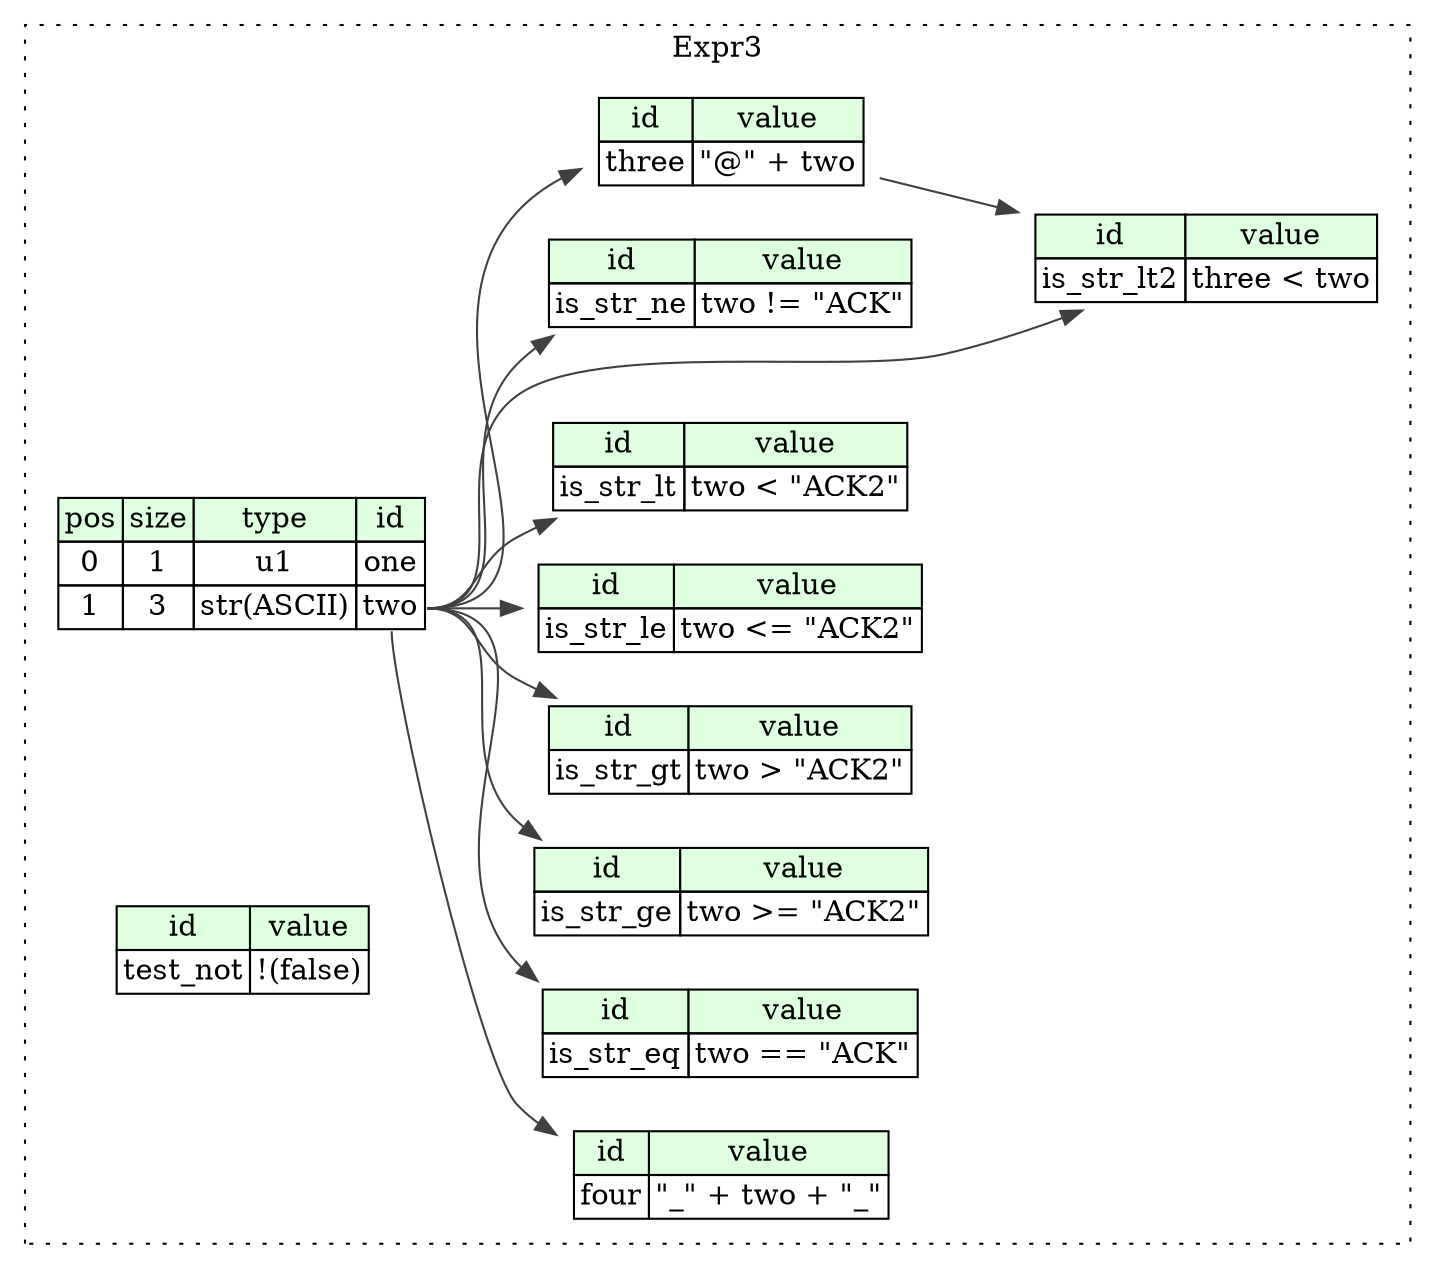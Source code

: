 digraph {
	rankdir=LR;
	node [shape=plaintext];
	subgraph cluster__expr_3 {
		label="Expr3";
		graph[style=dotted];

		expr_3__seq [label=<<TABLE BORDER="0" CELLBORDER="1" CELLSPACING="0">
			<TR><TD BGCOLOR="#E0FFE0">pos</TD><TD BGCOLOR="#E0FFE0">size</TD><TD BGCOLOR="#E0FFE0">type</TD><TD BGCOLOR="#E0FFE0">id</TD></TR>
			<TR><TD PORT="one_pos">0</TD><TD PORT="one_size">1</TD><TD>u1</TD><TD PORT="one_type">one</TD></TR>
			<TR><TD PORT="two_pos">1</TD><TD PORT="two_size">3</TD><TD>str(ASCII)</TD><TD PORT="two_type">two</TD></TR>
		</TABLE>>];
		expr_3__inst__four [label=<<TABLE BORDER="0" CELLBORDER="1" CELLSPACING="0">
			<TR><TD BGCOLOR="#E0FFE0">id</TD><TD BGCOLOR="#E0FFE0">value</TD></TR>
			<TR><TD>four</TD><TD>&quot;_&quot; + two + &quot;_&quot;</TD></TR>
		</TABLE>>];
		expr_3__inst__is_str_eq [label=<<TABLE BORDER="0" CELLBORDER="1" CELLSPACING="0">
			<TR><TD BGCOLOR="#E0FFE0">id</TD><TD BGCOLOR="#E0FFE0">value</TD></TR>
			<TR><TD>is_str_eq</TD><TD>two == &quot;ACK&quot;</TD></TR>
		</TABLE>>];
		expr_3__inst__is_str_ge [label=<<TABLE BORDER="0" CELLBORDER="1" CELLSPACING="0">
			<TR><TD BGCOLOR="#E0FFE0">id</TD><TD BGCOLOR="#E0FFE0">value</TD></TR>
			<TR><TD>is_str_ge</TD><TD>two &gt;= &quot;ACK2&quot;</TD></TR>
		</TABLE>>];
		expr_3__inst__is_str_gt [label=<<TABLE BORDER="0" CELLBORDER="1" CELLSPACING="0">
			<TR><TD BGCOLOR="#E0FFE0">id</TD><TD BGCOLOR="#E0FFE0">value</TD></TR>
			<TR><TD>is_str_gt</TD><TD>two &gt; &quot;ACK2&quot;</TD></TR>
		</TABLE>>];
		expr_3__inst__is_str_le [label=<<TABLE BORDER="0" CELLBORDER="1" CELLSPACING="0">
			<TR><TD BGCOLOR="#E0FFE0">id</TD><TD BGCOLOR="#E0FFE0">value</TD></TR>
			<TR><TD>is_str_le</TD><TD>two &lt;= &quot;ACK2&quot;</TD></TR>
		</TABLE>>];
		expr_3__inst__is_str_lt [label=<<TABLE BORDER="0" CELLBORDER="1" CELLSPACING="0">
			<TR><TD BGCOLOR="#E0FFE0">id</TD><TD BGCOLOR="#E0FFE0">value</TD></TR>
			<TR><TD>is_str_lt</TD><TD>two &lt; &quot;ACK2&quot;</TD></TR>
		</TABLE>>];
		expr_3__inst__is_str_lt2 [label=<<TABLE BORDER="0" CELLBORDER="1" CELLSPACING="0">
			<TR><TD BGCOLOR="#E0FFE0">id</TD><TD BGCOLOR="#E0FFE0">value</TD></TR>
			<TR><TD>is_str_lt2</TD><TD>three &lt; two</TD></TR>
		</TABLE>>];
		expr_3__inst__is_str_ne [label=<<TABLE BORDER="0" CELLBORDER="1" CELLSPACING="0">
			<TR><TD BGCOLOR="#E0FFE0">id</TD><TD BGCOLOR="#E0FFE0">value</TD></TR>
			<TR><TD>is_str_ne</TD><TD>two != &quot;ACK&quot;</TD></TR>
		</TABLE>>];
		expr_3__inst__test_not [label=<<TABLE BORDER="0" CELLBORDER="1" CELLSPACING="0">
			<TR><TD BGCOLOR="#E0FFE0">id</TD><TD BGCOLOR="#E0FFE0">value</TD></TR>
			<TR><TD>test_not</TD><TD>!(false)</TD></TR>
		</TABLE>>];
		expr_3__inst__three [label=<<TABLE BORDER="0" CELLBORDER="1" CELLSPACING="0">
			<TR><TD BGCOLOR="#E0FFE0">id</TD><TD BGCOLOR="#E0FFE0">value</TD></TR>
			<TR><TD>three</TD><TD>&quot;@&quot; + two</TD></TR>
		</TABLE>>];
	}
	expr_3__seq:two_type -> expr_3__inst__four [color="#404040"];
	expr_3__seq:two_type -> expr_3__inst__is_str_eq [color="#404040"];
	expr_3__seq:two_type -> expr_3__inst__is_str_ge [color="#404040"];
	expr_3__seq:two_type -> expr_3__inst__is_str_gt [color="#404040"];
	expr_3__seq:two_type -> expr_3__inst__is_str_le [color="#404040"];
	expr_3__seq:two_type -> expr_3__inst__is_str_lt [color="#404040"];
	expr_3__inst__three:three_type -> expr_3__inst__is_str_lt2 [color="#404040"];
	expr_3__seq:two_type -> expr_3__inst__is_str_lt2 [color="#404040"];
	expr_3__seq:two_type -> expr_3__inst__is_str_ne [color="#404040"];
	expr_3__seq:two_type -> expr_3__inst__three [color="#404040"];
}
